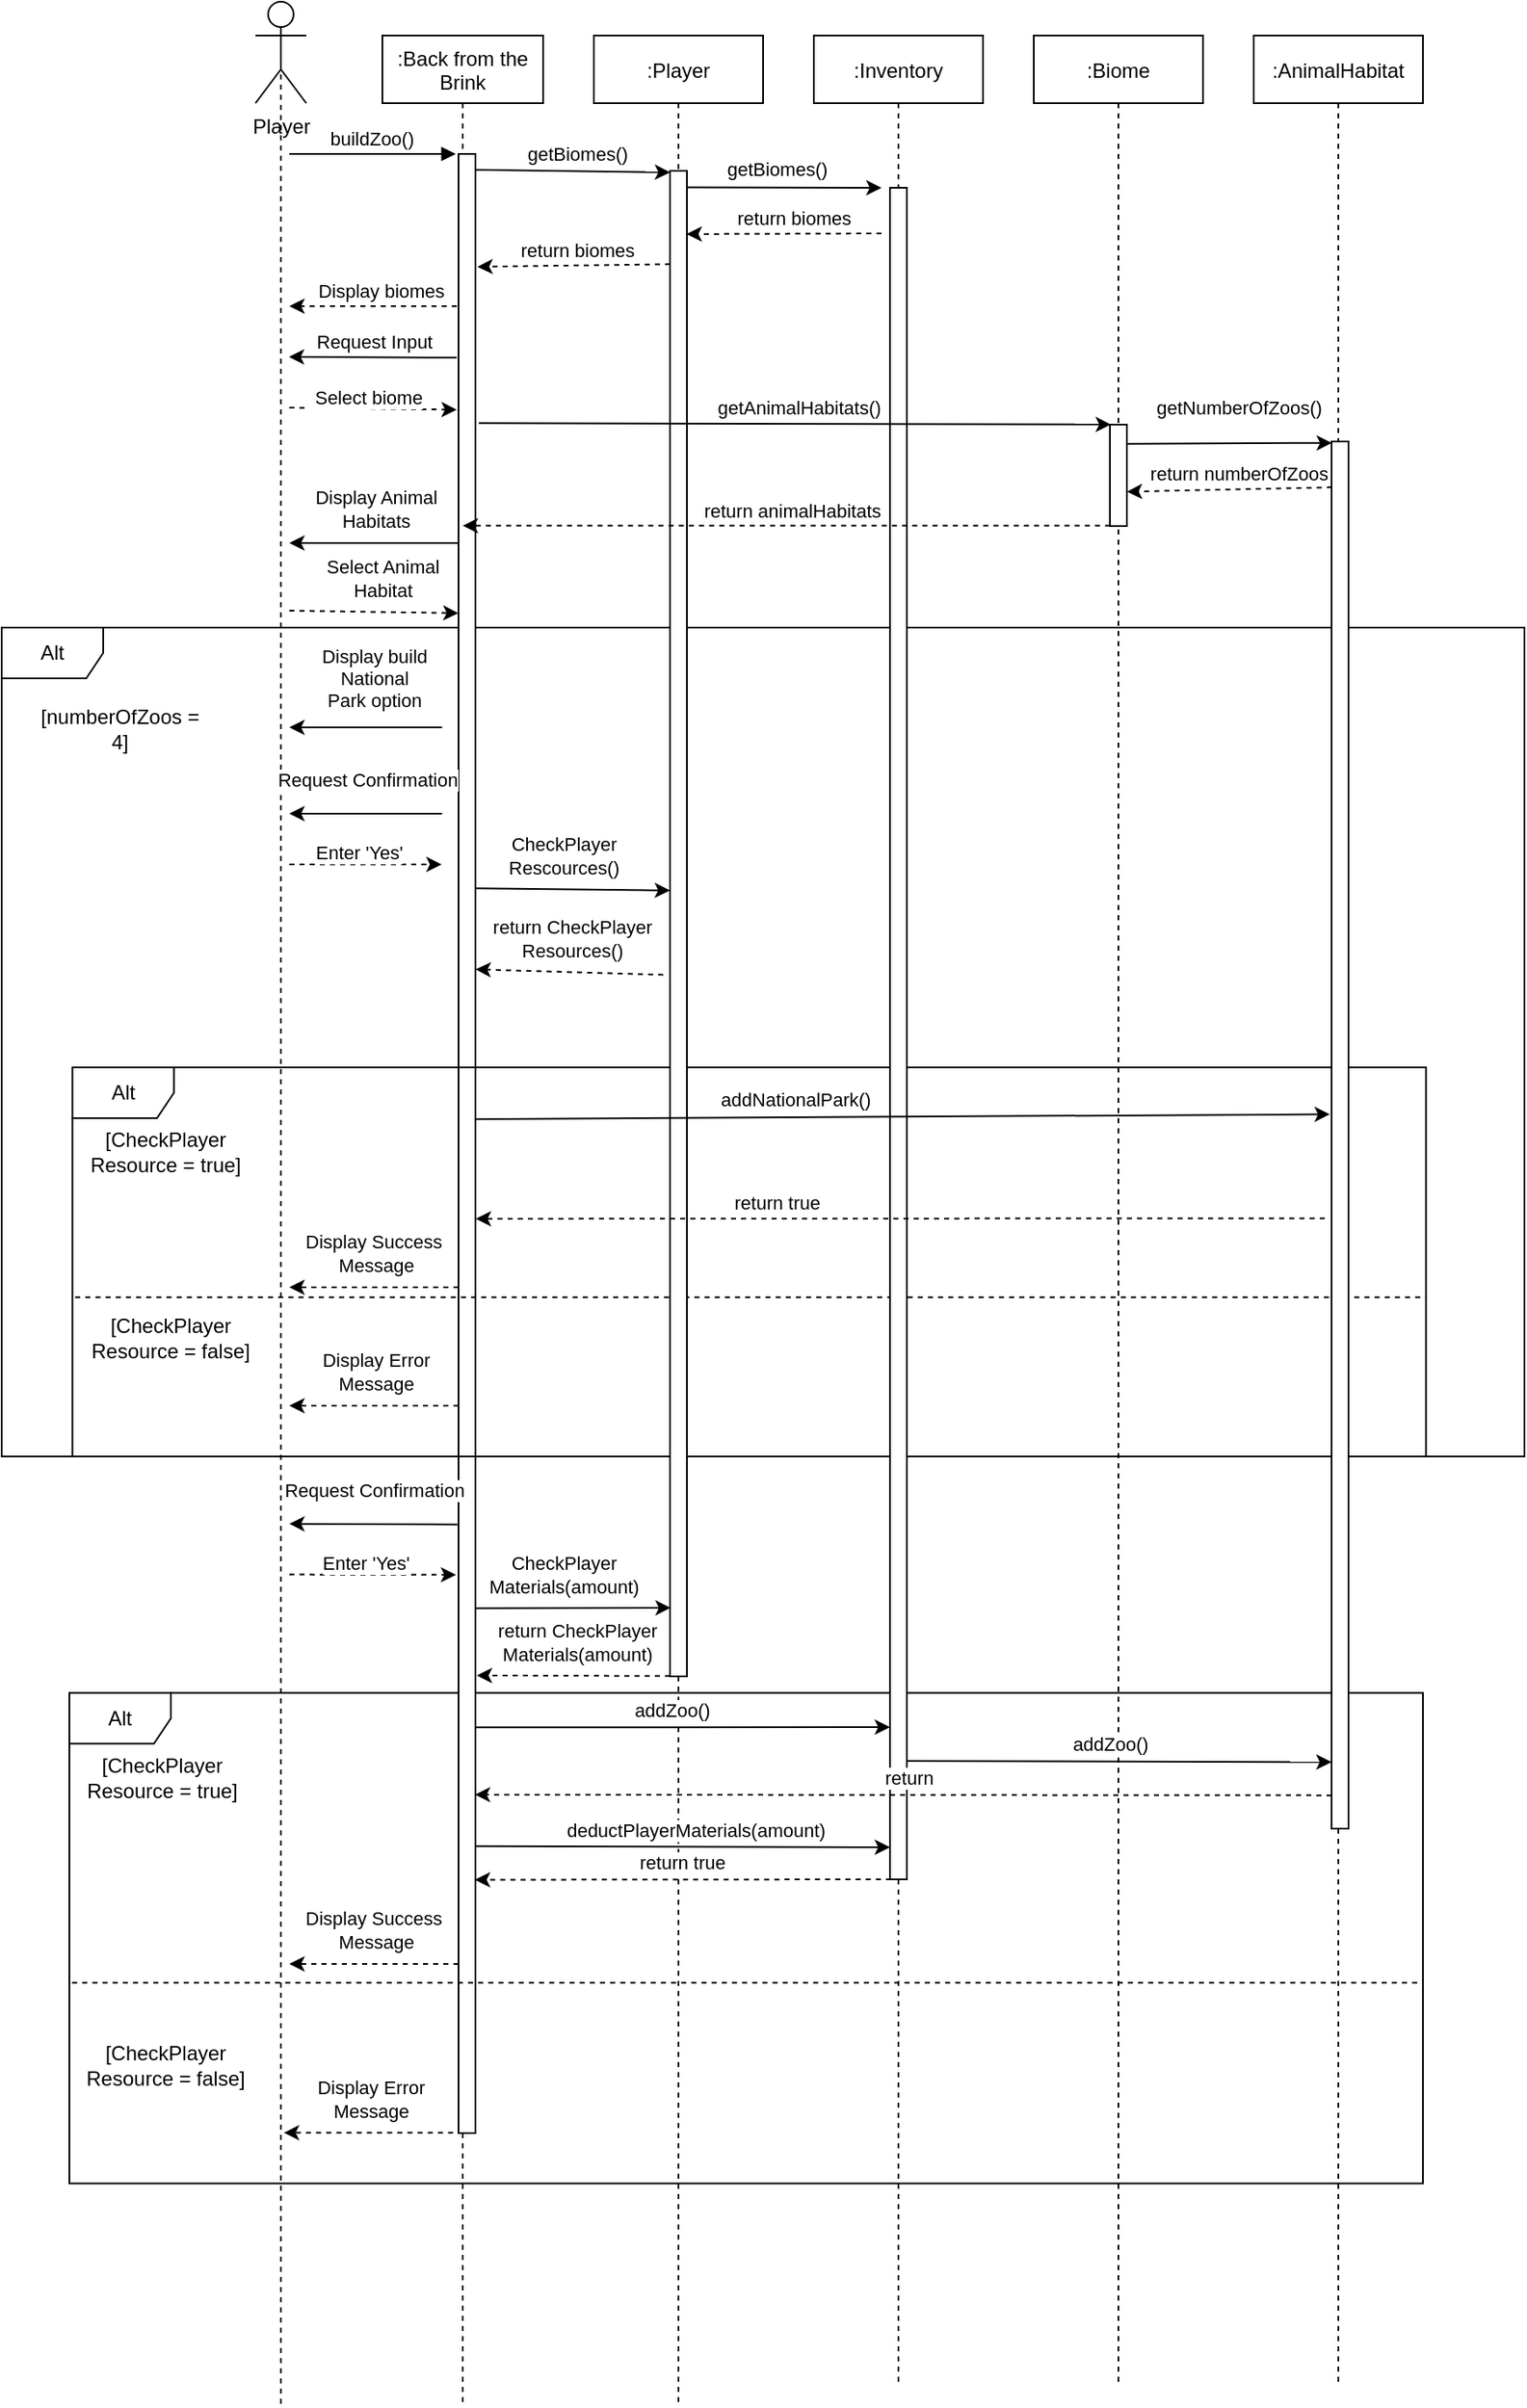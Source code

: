 <mxfile version="13.9.9" type="device"><diagram id="kgpKYQtTHZ0yAKxKKP6v" name="Page-1"><mxGraphModel dx="1147" dy="227" grid="1" gridSize="10" guides="1" tooltips="1" connect="1" arrows="1" fold="1" page="1" pageScale="1" pageWidth="850" pageHeight="1100" math="0" shadow="0"><root><mxCell id="0"/><mxCell id="1" parent="0"/><mxCell id="GCm224N83fhTWt9JQxF--81" value="Alt" style="shape=umlFrame;whiteSpace=wrap;html=1;fillColor=none;" parent="1" vertex="1"><mxGeometry x="-50" y="1069.79" width="800" height="290" as="geometry"/></mxCell><mxCell id="GCm224N83fhTWt9JQxF--8" value="Alt" style="shape=umlFrame;whiteSpace=wrap;html=1;fillColor=none;" parent="1" vertex="1"><mxGeometry x="-90" y="440" width="900" height="490" as="geometry"/></mxCell><mxCell id="6aAlP1yyFKGa0N2FsR2Q-11" value="Player" style="shape=umlActor;verticalLabelPosition=bottom;verticalAlign=top;html=1;outlineConnect=0;" parent="1" vertex="1"><mxGeometry x="60" y="70" width="30" height="60" as="geometry"/></mxCell><mxCell id="6aAlP1yyFKGa0N2FsR2Q-12" value=":Back from the&#10;Brink" style="shape=umlLifeline;perimeter=lifelinePerimeter;container=1;collapsible=0;recursiveResize=0;rounded=0;shadow=0;strokeWidth=1;" parent="1" vertex="1"><mxGeometry x="135" y="90" width="95" height="1400" as="geometry"/></mxCell><mxCell id="6aAlP1yyFKGa0N2FsR2Q-13" value="" style="points=[];perimeter=orthogonalPerimeter;rounded=0;shadow=0;strokeWidth=1;" parent="6aAlP1yyFKGa0N2FsR2Q-12" vertex="1"><mxGeometry x="45" y="70" width="10" height="1170" as="geometry"/></mxCell><mxCell id="6aAlP1yyFKGa0N2FsR2Q-14" value="buildZoo()" style="verticalAlign=bottom;startArrow=none;endArrow=block;startSize=8;shadow=0;strokeWidth=1;entryX=-0.161;entryY=0;entryDx=0;entryDy=0;entryPerimeter=0;startFill=0;" parent="6aAlP1yyFKGa0N2FsR2Q-12" target="6aAlP1yyFKGa0N2FsR2Q-13" edge="1"><mxGeometry relative="1" as="geometry"><mxPoint x="-55" y="70" as="sourcePoint"/><mxPoint x="35" y="70" as="targetPoint"/></mxGeometry></mxCell><mxCell id="GCm224N83fhTWt9JQxF--40" value="Alt" style="shape=umlFrame;whiteSpace=wrap;html=1;fillColor=none;" parent="6aAlP1yyFKGa0N2FsR2Q-12" vertex="1"><mxGeometry x="-183.2" y="610" width="800" height="230" as="geometry"/></mxCell><mxCell id="GCm224N83fhTWt9JQxF--44" value="" style="endArrow=none;dashed=1;html=1;exitX=0.002;exitY=0.591;exitDx=0;exitDy=0;exitPerimeter=0;entryX=1;entryY=0.591;entryDx=0;entryDy=0;entryPerimeter=0;" parent="6aAlP1yyFKGa0N2FsR2Q-12" source="GCm224N83fhTWt9JQxF--40" target="GCm224N83fhTWt9JQxF--40" edge="1"><mxGeometry width="50" height="50" relative="1" as="geometry"><mxPoint x="191.8" y="770" as="sourcePoint"/><mxPoint x="241.8" y="720" as="targetPoint"/></mxGeometry></mxCell><mxCell id="GCm224N83fhTWt9JQxF--49" value="" style="endArrow=classic;html=1;dashed=1;" parent="6aAlP1yyFKGa0N2FsR2Q-12" edge="1"><mxGeometry width="50" height="50" relative="1" as="geometry"><mxPoint x="45" y="810" as="sourcePoint"/><mxPoint x="-55" y="810" as="targetPoint"/></mxGeometry></mxCell><mxCell id="GCm224N83fhTWt9JQxF--50" value="Display Error &lt;br&gt;Message" style="edgeLabel;html=1;align=center;verticalAlign=middle;resizable=0;points=[];" parent="GCm224N83fhTWt9JQxF--49" vertex="1" connectable="0"><mxGeometry x="-0.093" y="-1" relative="1" as="geometry"><mxPoint x="-3.49" y="-19" as="offset"/></mxGeometry></mxCell><mxCell id="GCm224N83fhTWt9JQxF--57" value="" style="endArrow=classic;html=1;dashed=1;" parent="6aAlP1yyFKGa0N2FsR2Q-12" edge="1"><mxGeometry width="50" height="50" relative="1" as="geometry"><mxPoint x="45" y="740" as="sourcePoint"/><mxPoint x="-55" y="740" as="targetPoint"/></mxGeometry></mxCell><mxCell id="GCm224N83fhTWt9JQxF--58" value="Display Success&amp;nbsp;&lt;br&gt;Message" style="edgeLabel;html=1;align=center;verticalAlign=middle;resizable=0;points=[];" parent="GCm224N83fhTWt9JQxF--57" vertex="1" connectable="0"><mxGeometry x="-0.093" y="-1" relative="1" as="geometry"><mxPoint x="-3.49" y="-19" as="offset"/></mxGeometry></mxCell><mxCell id="6aAlP1yyFKGa0N2FsR2Q-20" value=":Player" style="shape=umlLifeline;perimeter=lifelinePerimeter;container=1;collapsible=0;recursiveResize=0;rounded=0;shadow=0;strokeWidth=1;" parent="1" vertex="1"><mxGeometry x="260" y="90" width="100" height="1400" as="geometry"/></mxCell><mxCell id="6aAlP1yyFKGa0N2FsR2Q-21" value="" style="points=[];perimeter=orthogonalPerimeter;rounded=0;shadow=0;strokeWidth=1;" parent="6aAlP1yyFKGa0N2FsR2Q-20" vertex="1"><mxGeometry x="45" y="80" width="10" height="890" as="geometry"/></mxCell><mxCell id="6aAlP1yyFKGa0N2FsR2Q-26" value=":Inventory" style="shape=umlLifeline;perimeter=lifelinePerimeter;container=1;collapsible=0;recursiveResize=0;rounded=0;shadow=0;strokeWidth=1;" parent="1" vertex="1"><mxGeometry x="390" y="90" width="100" height="1390" as="geometry"/></mxCell><mxCell id="6aAlP1yyFKGa0N2FsR2Q-27" value="" style="points=[];perimeter=orthogonalPerimeter;rounded=0;shadow=0;strokeWidth=1;" parent="6aAlP1yyFKGa0N2FsR2Q-26" vertex="1"><mxGeometry x="45" y="90" width="10" height="1000" as="geometry"/></mxCell><mxCell id="6aAlP1yyFKGa0N2FsR2Q-28" value="" style="endArrow=classic;html=1;exitX=0.978;exitY=0.008;exitDx=0;exitDy=0;exitPerimeter=0;entryX=0.006;entryY=0.001;entryDx=0;entryDy=0;entryPerimeter=0;" parent="1" source="6aAlP1yyFKGa0N2FsR2Q-13" target="6aAlP1yyFKGa0N2FsR2Q-21" edge="1"><mxGeometry width="50" height="50" relative="1" as="geometry"><mxPoint x="200" y="171" as="sourcePoint"/><mxPoint x="300" y="171" as="targetPoint"/></mxGeometry></mxCell><mxCell id="6aAlP1yyFKGa0N2FsR2Q-29" value="getBiomes()" style="edgeLabel;html=1;align=center;verticalAlign=middle;resizable=0;points=[];" parent="6aAlP1yyFKGa0N2FsR2Q-28" vertex="1" connectable="0"><mxGeometry x="-0.117" relative="1" as="geometry"><mxPoint x="9.09" y="-10.34" as="offset"/></mxGeometry></mxCell><mxCell id="6aAlP1yyFKGa0N2FsR2Q-30" value="" style="endArrow=classic;html=1;dashed=1;entryX=1.117;entryY=0.057;entryDx=0;entryDy=0;entryPerimeter=0;exitX=0.006;exitY=0.062;exitDx=0;exitDy=0;exitPerimeter=0;" parent="1" source="6aAlP1yyFKGa0N2FsR2Q-21" target="6aAlP1yyFKGa0N2FsR2Q-13" edge="1"><mxGeometry width="50" height="50" relative="1" as="geometry"><mxPoint x="300" y="230" as="sourcePoint"/><mxPoint x="200" y="230" as="targetPoint"/></mxGeometry></mxCell><mxCell id="6aAlP1yyFKGa0N2FsR2Q-31" value="return biomes" style="edgeLabel;html=1;align=center;verticalAlign=middle;resizable=0;points=[];" parent="6aAlP1yyFKGa0N2FsR2Q-30" vertex="1" connectable="0"><mxGeometry x="-0.093" y="-1" relative="1" as="geometry"><mxPoint x="-3.49" y="-8.12" as="offset"/></mxGeometry></mxCell><mxCell id="6aAlP1yyFKGa0N2FsR2Q-32" value="" style="endArrow=classic;html=1;dashed=1;" parent="1" edge="1"><mxGeometry width="50" height="50" relative="1" as="geometry"><mxPoint x="179" y="250" as="sourcePoint"/><mxPoint x="80" y="250" as="targetPoint"/></mxGeometry></mxCell><mxCell id="6aAlP1yyFKGa0N2FsR2Q-33" value="Display biomes" style="edgeLabel;html=1;align=center;verticalAlign=middle;resizable=0;points=[];" parent="6aAlP1yyFKGa0N2FsR2Q-32" vertex="1" connectable="0"><mxGeometry x="-0.093" y="-1" relative="1" as="geometry"><mxPoint y="-8.12" as="offset"/></mxGeometry></mxCell><mxCell id="6aAlP1yyFKGa0N2FsR2Q-35" value="" style="endArrow=none;html=1;dashed=1;entryX=0.5;entryY=0.5;entryDx=0;entryDy=0;entryPerimeter=0;" parent="1" target="6aAlP1yyFKGa0N2FsR2Q-11" edge="1"><mxGeometry width="50" height="50" relative="1" as="geometry"><mxPoint x="75" y="1490" as="sourcePoint"/><mxPoint x="160" y="120" as="targetPoint"/></mxGeometry></mxCell><mxCell id="6aAlP1yyFKGa0N2FsR2Q-36" value="" style="endArrow=classic;html=1;exitX=1.012;exitY=0.011;exitDx=0;exitDy=0;exitPerimeter=0;" parent="1" source="6aAlP1yyFKGa0N2FsR2Q-21" edge="1"><mxGeometry width="50" height="50" relative="1" as="geometry"><mxPoint x="320" y="181" as="sourcePoint"/><mxPoint x="430" y="180" as="targetPoint"/></mxGeometry></mxCell><mxCell id="6aAlP1yyFKGa0N2FsR2Q-37" value="getBiomes()" style="edgeLabel;html=1;align=center;verticalAlign=middle;resizable=0;points=[];" parent="6aAlP1yyFKGa0N2FsR2Q-36" vertex="1" connectable="0"><mxGeometry x="-0.117" relative="1" as="geometry"><mxPoint x="2.18" y="-10.7" as="offset"/></mxGeometry></mxCell><mxCell id="6aAlP1yyFKGa0N2FsR2Q-40" value="" style="endArrow=classic;html=1;dashed=1;entryX=0.98;entryY=0.042;entryDx=0;entryDy=0;entryPerimeter=0;" parent="1" target="6aAlP1yyFKGa0N2FsR2Q-21" edge="1"><mxGeometry width="50" height="50" relative="1" as="geometry"><mxPoint x="430" y="207" as="sourcePoint"/><mxPoint x="320" y="210" as="targetPoint"/></mxGeometry></mxCell><mxCell id="6aAlP1yyFKGa0N2FsR2Q-41" value="return biomes" style="edgeLabel;html=1;align=center;verticalAlign=middle;resizable=0;points=[];" parent="6aAlP1yyFKGa0N2FsR2Q-40" vertex="1" connectable="0"><mxGeometry x="-0.093" y="-1" relative="1" as="geometry"><mxPoint y="-8.12" as="offset"/></mxGeometry></mxCell><mxCell id="6aAlP1yyFKGa0N2FsR2Q-42" value="" style="endArrow=classic;html=1;exitX=0.463;exitY=0.136;exitDx=0;exitDy=0;exitPerimeter=0;" parent="1" source="6aAlP1yyFKGa0N2FsR2Q-12" edge="1"><mxGeometry width="50" height="50" relative="1" as="geometry"><mxPoint x="170" y="280" as="sourcePoint"/><mxPoint x="79.74" y="280" as="targetPoint"/><Array as="points"/></mxGeometry></mxCell><mxCell id="6aAlP1yyFKGa0N2FsR2Q-43" value="Request Input" style="edgeLabel;html=1;align=center;verticalAlign=middle;resizable=0;points=[];" parent="6aAlP1yyFKGa0N2FsR2Q-42" vertex="1" connectable="0"><mxGeometry x="-0.057" y="1" relative="1" as="geometry"><mxPoint x="-2.5" y="-10.23" as="offset"/></mxGeometry></mxCell><mxCell id="6aAlP1yyFKGa0N2FsR2Q-44" value="" style="endArrow=classic;html=1;dashed=1;entryX=0.463;entryY=0.158;entryDx=0;entryDy=0;entryPerimeter=0;" parent="1" target="6aAlP1yyFKGa0N2FsR2Q-12" edge="1"><mxGeometry width="50" height="50" relative="1" as="geometry"><mxPoint x="80" y="310" as="sourcePoint"/><mxPoint x="170" y="310" as="targetPoint"/></mxGeometry></mxCell><mxCell id="6aAlP1yyFKGa0N2FsR2Q-45" value="&amp;nbsp;Select biome" style="edgeLabel;html=1;align=center;verticalAlign=middle;resizable=0;points=[];" parent="6aAlP1yyFKGa0N2FsR2Q-44" vertex="1" connectable="0"><mxGeometry x="-0.093" y="-1" relative="1" as="geometry"><mxPoint y="-8.12" as="offset"/></mxGeometry></mxCell><mxCell id="6aAlP1yyFKGa0N2FsR2Q-47" value=":Biome" style="shape=umlLifeline;perimeter=lifelinePerimeter;container=1;collapsible=0;recursiveResize=0;rounded=0;shadow=0;strokeWidth=1;" parent="1" vertex="1"><mxGeometry x="520" y="90" width="100" height="1390" as="geometry"/></mxCell><mxCell id="6aAlP1yyFKGa0N2FsR2Q-48" value="" style="points=[];perimeter=orthogonalPerimeter;rounded=0;shadow=0;strokeWidth=1;" parent="6aAlP1yyFKGa0N2FsR2Q-47" vertex="1"><mxGeometry x="45" y="230" width="10" height="60" as="geometry"/></mxCell><mxCell id="6aAlP1yyFKGa0N2FsR2Q-49" value=":AnimalHabitat" style="shape=umlLifeline;perimeter=lifelinePerimeter;container=1;collapsible=0;recursiveResize=0;rounded=0;shadow=0;strokeWidth=1;" parent="1" vertex="1"><mxGeometry x="650" y="90" width="100" height="1390" as="geometry"/></mxCell><mxCell id="6aAlP1yyFKGa0N2FsR2Q-50" value="" style="points=[];perimeter=orthogonalPerimeter;rounded=0;shadow=0;strokeWidth=1;" parent="6aAlP1yyFKGa0N2FsR2Q-49" vertex="1"><mxGeometry x="46" y="240" width="10" height="820" as="geometry"/></mxCell><mxCell id="GCm224N83fhTWt9JQxF--1" value="" style="endArrow=classic;html=1;entryX=0.06;entryY=-0.001;entryDx=0;entryDy=0;entryPerimeter=0;exitX=1.2;exitY=0.136;exitDx=0;exitDy=0;exitPerimeter=0;" parent="1" source="6aAlP1yyFKGa0N2FsR2Q-13" target="6aAlP1yyFKGa0N2FsR2Q-48" edge="1"><mxGeometry width="50" height="50" relative="1" as="geometry"><mxPoint x="200" y="319" as="sourcePoint"/><mxPoint x="560" y="320" as="targetPoint"/></mxGeometry></mxCell><mxCell id="GCm224N83fhTWt9JQxF--2" value="getAnimalHabitats()" style="edgeLabel;html=1;align=center;verticalAlign=middle;resizable=0;points=[];" parent="GCm224N83fhTWt9JQxF--1" vertex="1" connectable="0"><mxGeometry x="0.022" y="-1" relative="1" as="geometry"><mxPoint x="-1.79" y="-11.03" as="offset"/></mxGeometry></mxCell><mxCell id="GCm224N83fhTWt9JQxF--9" value="[numberOfZoos = 4]" style="text;html=1;strokeColor=none;fillColor=none;align=center;verticalAlign=middle;whiteSpace=wrap;rounded=0;" parent="1" vertex="1"><mxGeometry x="-70" y="480" width="100" height="40" as="geometry"/></mxCell><mxCell id="GCm224N83fhTWt9JQxF--10" value="getNumberOfZoos()" style="endArrow=classic;html=1;entryX=0.02;entryY=0.001;entryDx=0;entryDy=0;entryPerimeter=0;exitX=1.014;exitY=0.189;exitDx=0;exitDy=0;exitPerimeter=0;" parent="1" source="6aAlP1yyFKGa0N2FsR2Q-48" target="6aAlP1yyFKGa0N2FsR2Q-50" edge="1"><mxGeometry x="0.091" y="21" width="50" height="50" relative="1" as="geometry"><mxPoint x="590" y="331" as="sourcePoint"/><mxPoint x="690" y="331" as="targetPoint"/><mxPoint as="offset"/></mxGeometry></mxCell><mxCell id="GCm224N83fhTWt9JQxF--11" value="" style="endArrow=classic;html=1;dashed=1;exitX=0.02;exitY=0.033;exitDx=0;exitDy=0;exitPerimeter=0;entryX=0.998;entryY=0.661;entryDx=0;entryDy=0;entryPerimeter=0;" parent="1" source="6aAlP1yyFKGa0N2FsR2Q-50" target="6aAlP1yyFKGa0N2FsR2Q-48" edge="1"><mxGeometry width="50" height="50" relative="1" as="geometry"><mxPoint x="690" y="360.12" as="sourcePoint"/><mxPoint x="580" y="359" as="targetPoint"/></mxGeometry></mxCell><mxCell id="GCm224N83fhTWt9JQxF--16" value="return numberOfZoos" style="edgeLabel;html=1;align=center;verticalAlign=middle;resizable=0;points=[];" parent="GCm224N83fhTWt9JQxF--11" vertex="1" connectable="0"><mxGeometry x="-0.26" relative="1" as="geometry"><mxPoint x="-10.8" y="-9" as="offset"/></mxGeometry></mxCell><mxCell id="GCm224N83fhTWt9JQxF--18" value="" style="endArrow=classic;html=1;" parent="1" edge="1"><mxGeometry width="50" height="50" relative="1" as="geometry"><mxPoint x="170.26" y="550" as="sourcePoint"/><mxPoint x="80.0" y="550" as="targetPoint"/><Array as="points"/></mxGeometry></mxCell><mxCell id="GCm224N83fhTWt9JQxF--19" value="Request Confirmation" style="edgeLabel;html=1;align=center;verticalAlign=middle;resizable=0;points=[];" parent="GCm224N83fhTWt9JQxF--18" vertex="1" connectable="0"><mxGeometry x="-0.057" y="1" relative="1" as="geometry"><mxPoint x="-2.5" y="-21" as="offset"/></mxGeometry></mxCell><mxCell id="GCm224N83fhTWt9JQxF--20" value="" style="endArrow=classic;html=1;dashed=1;" parent="1" edge="1"><mxGeometry width="50" height="50" relative="1" as="geometry"><mxPoint x="80" y="580" as="sourcePoint"/><mxPoint x="170" y="580" as="targetPoint"/></mxGeometry></mxCell><mxCell id="GCm224N83fhTWt9JQxF--21" value="Enter 'Yes'" style="edgeLabel;html=1;align=center;verticalAlign=middle;resizable=0;points=[];" parent="GCm224N83fhTWt9JQxF--20" vertex="1" connectable="0"><mxGeometry x="-0.093" y="-1" relative="1" as="geometry"><mxPoint y="-8.12" as="offset"/></mxGeometry></mxCell><mxCell id="GCm224N83fhTWt9JQxF--28" value="" style="endArrow=classic;html=1;" parent="1" source="6aAlP1yyFKGa0N2FsR2Q-13" edge="1"><mxGeometry width="50" height="50" relative="1" as="geometry"><mxPoint x="170.26" y="390" as="sourcePoint"/><mxPoint x="80.0" y="390" as="targetPoint"/><Array as="points"/></mxGeometry></mxCell><mxCell id="GCm224N83fhTWt9JQxF--29" value="Display Animal&lt;br&gt;Habitats" style="edgeLabel;html=1;align=center;verticalAlign=middle;resizable=0;points=[];" parent="GCm224N83fhTWt9JQxF--28" vertex="1" connectable="0"><mxGeometry x="-0.057" y="1" relative="1" as="geometry"><mxPoint x="-2.5" y="-21" as="offset"/></mxGeometry></mxCell><mxCell id="GCm224N83fhTWt9JQxF--30" value="" style="endArrow=classic;html=1;dashed=1;entryX=0;entryY=0.232;entryDx=0;entryDy=0;entryPerimeter=0;" parent="1" target="6aAlP1yyFKGa0N2FsR2Q-13" edge="1"><mxGeometry width="50" height="50" relative="1" as="geometry"><mxPoint x="80" y="430" as="sourcePoint"/><mxPoint x="170" y="430" as="targetPoint"/></mxGeometry></mxCell><mxCell id="GCm224N83fhTWt9JQxF--31" value="Select Animal&lt;br&gt;Habitat" style="edgeLabel;html=1;align=center;verticalAlign=middle;resizable=0;points=[];" parent="GCm224N83fhTWt9JQxF--30" vertex="1" connectable="0"><mxGeometry x="-0.093" y="-1" relative="1" as="geometry"><mxPoint x="9" y="-21" as="offset"/></mxGeometry></mxCell><mxCell id="GCm224N83fhTWt9JQxF--38" value="" style="endArrow=classic;html=1;exitX=0.969;exitY=0.75;exitDx=0;exitDy=0;exitPerimeter=0;entryX=0.042;entryY=0.958;entryDx=0;entryDy=0;entryPerimeter=0;" parent="1" edge="1"><mxGeometry width="50" height="50" relative="1" as="geometry"><mxPoint x="189.69" y="1019.79" as="sourcePoint"/><mxPoint x="305.42" y="1019.47" as="targetPoint"/></mxGeometry></mxCell><mxCell id="GCm224N83fhTWt9JQxF--39" value="CheckPlayer&lt;br&gt;Materials(amount)" style="edgeLabel;html=1;align=center;verticalAlign=middle;resizable=0;points=[];" parent="GCm224N83fhTWt9JQxF--38" vertex="1" connectable="0"><mxGeometry x="-0.093" y="-1" relative="1" as="geometry"><mxPoint y="-21" as="offset"/></mxGeometry></mxCell><mxCell id="GCm224N83fhTWt9JQxF--42" value="" style="endArrow=classic;html=1;" parent="1" edge="1"><mxGeometry width="50" height="50" relative="1" as="geometry"><mxPoint x="170.26" y="499" as="sourcePoint"/><mxPoint x="80" y="499" as="targetPoint"/><Array as="points"/></mxGeometry></mxCell><mxCell id="GCm224N83fhTWt9JQxF--43" value="Display build &lt;br&gt;National&lt;br&gt;Park option" style="edgeLabel;html=1;align=center;verticalAlign=middle;resizable=0;points=[];" parent="GCm224N83fhTWt9JQxF--42" vertex="1" connectable="0"><mxGeometry x="-0.057" y="1" relative="1" as="geometry"><mxPoint x="2.14" y="-30" as="offset"/></mxGeometry></mxCell><mxCell id="GCm224N83fhTWt9JQxF--41" value="[CheckPlayer&lt;br&gt;Resource = true]" style="text;html=1;strokeColor=none;fillColor=none;align=center;verticalAlign=middle;whiteSpace=wrap;rounded=0;" parent="1" vertex="1"><mxGeometry x="-43.2" y="730" width="100" height="40" as="geometry"/></mxCell><mxCell id="GCm224N83fhTWt9JQxF--46" value="" style="endArrow=classic;html=1;dashed=1;exitX=0.001;exitY=1;exitDx=0;exitDy=0;exitPerimeter=0;entryX=1.079;entryY=0.782;entryDx=0;entryDy=0;entryPerimeter=0;" parent="1" edge="1"><mxGeometry width="50" height="50" relative="1" as="geometry"><mxPoint x="305.01" y="1059.79" as="sourcePoint"/><mxPoint x="190.79" y="1059.47" as="targetPoint"/></mxGeometry></mxCell><mxCell id="GCm224N83fhTWt9JQxF--47" value="return CheckPlayer&lt;br&gt;Materials(amount)" style="edgeLabel;html=1;align=center;verticalAlign=middle;resizable=0;points=[];" parent="GCm224N83fhTWt9JQxF--46" vertex="1" connectable="0"><mxGeometry x="-0.093" y="-1" relative="1" as="geometry"><mxPoint x="-3.49" y="-19" as="offset"/></mxGeometry></mxCell><mxCell id="GCm224N83fhTWt9JQxF--45" value="[CheckPlayer&lt;br&gt;Resource = false]" style="text;html=1;strokeColor=none;fillColor=none;align=center;verticalAlign=middle;whiteSpace=wrap;rounded=0;" parent="1" vertex="1"><mxGeometry x="-40" y="840" width="100" height="40" as="geometry"/></mxCell><mxCell id="GCm224N83fhTWt9JQxF--53" value="" style="endArrow=classic;html=1;exitX=-0.061;exitY=0.71;exitDx=0;exitDy=0;exitPerimeter=0;" parent="1" edge="1"><mxGeometry width="50" height="50" relative="1" as="geometry"><mxPoint x="179.39" y="970.19" as="sourcePoint"/><mxPoint x="80" y="969.79" as="targetPoint"/><Array as="points"/></mxGeometry></mxCell><mxCell id="GCm224N83fhTWt9JQxF--54" value="Request Confirmation" style="edgeLabel;html=1;align=center;verticalAlign=middle;resizable=0;points=[];" parent="GCm224N83fhTWt9JQxF--53" vertex="1" connectable="0"><mxGeometry x="-0.057" y="1" relative="1" as="geometry"><mxPoint x="-2.5" y="-21" as="offset"/></mxGeometry></mxCell><mxCell id="GCm224N83fhTWt9JQxF--55" value="" style="endArrow=classic;html=1;dashed=1;entryX=-0.14;entryY=0.734;entryDx=0;entryDy=0;entryPerimeter=0;" parent="1" edge="1"><mxGeometry width="50" height="50" relative="1" as="geometry"><mxPoint x="80" y="999.79" as="sourcePoint"/><mxPoint x="178.6" y="999.95" as="targetPoint"/></mxGeometry></mxCell><mxCell id="GCm224N83fhTWt9JQxF--56" value="Enter 'Yes'" style="edgeLabel;html=1;align=center;verticalAlign=middle;resizable=0;points=[];" parent="GCm224N83fhTWt9JQxF--55" vertex="1" connectable="0"><mxGeometry x="-0.093" y="-1" relative="1" as="geometry"><mxPoint y="-8.12" as="offset"/></mxGeometry></mxCell><mxCell id="GCm224N83fhTWt9JQxF--61" value="" style="endArrow=classic;html=1;dashed=1;" parent="1" edge="1"><mxGeometry width="50" height="50" relative="1" as="geometry"><mxPoint x="180" y="1230" as="sourcePoint"/><mxPoint x="80" y="1230" as="targetPoint"/></mxGeometry></mxCell><mxCell id="GCm224N83fhTWt9JQxF--62" value="Display Success&amp;nbsp;&lt;br&gt;Message" style="edgeLabel;html=1;align=center;verticalAlign=middle;resizable=0;points=[];" parent="GCm224N83fhTWt9JQxF--61" vertex="1" connectable="0"><mxGeometry x="-0.093" y="-1" relative="1" as="geometry"><mxPoint x="-3.49" y="-19" as="offset"/></mxGeometry></mxCell><mxCell id="GCm224N83fhTWt9JQxF--65" value="" style="endArrow=classic;html=1;dashed=1;exitX=0.014;exitY=0.996;exitDx=0;exitDy=0;exitPerimeter=0;" parent="1" source="6aAlP1yyFKGa0N2FsR2Q-48" target="6aAlP1yyFKGa0N2FsR2Q-12" edge="1"><mxGeometry width="50" height="50" relative="1" as="geometry"><mxPoint x="560" y="378" as="sourcePoint"/><mxPoint x="200" y="379" as="targetPoint"/></mxGeometry></mxCell><mxCell id="GCm224N83fhTWt9JQxF--66" value="return animalHabitats" style="edgeLabel;html=1;align=center;verticalAlign=middle;resizable=0;points=[];" parent="GCm224N83fhTWt9JQxF--65" vertex="1" connectable="0"><mxGeometry x="-0.26" relative="1" as="geometry"><mxPoint x="-47.06" y="-9" as="offset"/></mxGeometry></mxCell><mxCell id="GCm224N83fhTWt9JQxF--68" value="" style="endArrow=classic;html=1;exitX=0.953;exitY=0.371;exitDx=0;exitDy=0;exitPerimeter=0;entryX=0;entryY=0.478;entryDx=0;entryDy=0;entryPerimeter=0;" parent="1" source="6aAlP1yyFKGa0N2FsR2Q-13" target="6aAlP1yyFKGa0N2FsR2Q-21" edge="1"><mxGeometry width="50" height="50" relative="1" as="geometry"><mxPoint x="200" y="620.0" as="sourcePoint"/><mxPoint x="290" y="620.0" as="targetPoint"/></mxGeometry></mxCell><mxCell id="GCm224N83fhTWt9JQxF--69" value="CheckPlayer&lt;br&gt;Rescources()" style="edgeLabel;html=1;align=center;verticalAlign=middle;resizable=0;points=[];" parent="GCm224N83fhTWt9JQxF--68" vertex="1" connectable="0"><mxGeometry x="-0.093" y="-1" relative="1" as="geometry"><mxPoint y="-21" as="offset"/></mxGeometry></mxCell><mxCell id="GCm224N83fhTWt9JQxF--70" value="" style="endArrow=classic;html=1;dashed=1;exitX=-0.4;exitY=0.534;exitDx=0;exitDy=0;exitPerimeter=0;entryX=1.003;entryY=0.412;entryDx=0;entryDy=0;entryPerimeter=0;" parent="1" source="6aAlP1yyFKGa0N2FsR2Q-21" target="6aAlP1yyFKGa0N2FsR2Q-13" edge="1"><mxGeometry width="50" height="50" relative="1" as="geometry"><mxPoint x="300" y="670.0" as="sourcePoint"/><mxPoint x="200" y="670.0" as="targetPoint"/></mxGeometry></mxCell><mxCell id="GCm224N83fhTWt9JQxF--71" value="return CheckPlayer&lt;br&gt;Resources()" style="edgeLabel;html=1;align=center;verticalAlign=middle;resizable=0;points=[];" parent="GCm224N83fhTWt9JQxF--70" vertex="1" connectable="0"><mxGeometry x="-0.093" y="-1" relative="1" as="geometry"><mxPoint x="-3.49" y="-19" as="offset"/></mxGeometry></mxCell><mxCell id="GCm224N83fhTWt9JQxF--82" value="" style="endArrow=none;dashed=1;html=1;exitX=0.002;exitY=0.591;exitDx=0;exitDy=0;exitPerimeter=0;entryX=1;entryY=0.591;entryDx=0;entryDy=0;entryPerimeter=0;" parent="1" source="GCm224N83fhTWt9JQxF--81" target="GCm224N83fhTWt9JQxF--81" edge="1"><mxGeometry width="50" height="50" relative="1" as="geometry"><mxPoint x="190" y="1139.79" as="sourcePoint"/><mxPoint x="240" y="1089.79" as="targetPoint"/></mxGeometry></mxCell><mxCell id="GCm224N83fhTWt9JQxF--83" value="" style="endArrow=classic;html=1;dashed=1;" parent="1" edge="1"><mxGeometry width="50" height="50" relative="1" as="geometry"><mxPoint x="176.8" y="1329.79" as="sourcePoint"/><mxPoint x="76.8" y="1329.79" as="targetPoint"/></mxGeometry></mxCell><mxCell id="GCm224N83fhTWt9JQxF--84" value="Display Error &lt;br&gt;Message" style="edgeLabel;html=1;align=center;verticalAlign=middle;resizable=0;points=[];" parent="GCm224N83fhTWt9JQxF--83" vertex="1" connectable="0"><mxGeometry x="-0.093" y="-1" relative="1" as="geometry"><mxPoint x="-3.49" y="-19" as="offset"/></mxGeometry></mxCell><mxCell id="GCm224N83fhTWt9JQxF--87" value="[CheckPlayer&lt;br&gt;Resource = true]" style="text;html=1;strokeColor=none;fillColor=none;align=center;verticalAlign=middle;whiteSpace=wrap;rounded=0;" parent="1" vertex="1"><mxGeometry x="-45" y="1099.79" width="100" height="40" as="geometry"/></mxCell><mxCell id="GCm224N83fhTWt9JQxF--88" value="[CheckPlayer&lt;br&gt;Resource = false]" style="text;html=1;strokeColor=none;fillColor=none;align=center;verticalAlign=middle;whiteSpace=wrap;rounded=0;" parent="1" vertex="1"><mxGeometry x="-43.2" y="1269.79" width="100" height="40" as="geometry"/></mxCell><mxCell id="GCm224N83fhTWt9JQxF--51" value="" style="endArrow=classic;html=1;entryX=-0.1;entryY=0.485;entryDx=0;entryDy=0;entryPerimeter=0;exitX=0.298;exitY=0.133;exitDx=0;exitDy=0;exitPerimeter=0;" parent="1" source="GCm224N83fhTWt9JQxF--40" target="6aAlP1yyFKGa0N2FsR2Q-50" edge="1"><mxGeometry width="50" height="50" relative="1" as="geometry"><mxPoint x="200" y="730" as="sourcePoint"/><mxPoint x="690" y="731" as="targetPoint"/></mxGeometry></mxCell><mxCell id="GCm224N83fhTWt9JQxF--89" value="addNationalPark()" style="edgeLabel;html=1;align=center;verticalAlign=middle;resizable=0;points=[];" parent="GCm224N83fhTWt9JQxF--51" vertex="1" connectable="0"><mxGeometry x="0.2" relative="1" as="geometry"><mxPoint x="-114" y="-10.6" as="offset"/></mxGeometry></mxCell><mxCell id="GCm224N83fhTWt9JQxF--98" value="" style="endArrow=classic;html=1;exitX=1;exitY=0.795;exitDx=0;exitDy=0;exitPerimeter=0;entryX=0;entryY=0.91;entryDx=0;entryDy=0;entryPerimeter=0;" parent="1" target="6aAlP1yyFKGa0N2FsR2Q-27" edge="1" source="6aAlP1yyFKGa0N2FsR2Q-13"><mxGeometry width="50" height="50" relative="1" as="geometry"><mxPoint x="196" y="1090" as="sourcePoint"/><mxPoint x="430" y="1090" as="targetPoint"/></mxGeometry></mxCell><mxCell id="GCm224N83fhTWt9JQxF--99" value="addZoo()" style="edgeLabel;html=1;align=center;verticalAlign=middle;resizable=0;points=[];" parent="GCm224N83fhTWt9JQxF--98" vertex="1" connectable="0"><mxGeometry x="0.2" relative="1" as="geometry"><mxPoint x="-31" y="-10.6" as="offset"/></mxGeometry></mxCell><mxCell id="GCm224N83fhTWt9JQxF--96" value="" style="endArrow=classic;html=1;dashed=1;entryX=0.298;entryY=0.389;entryDx=0;entryDy=0;entryPerimeter=0;exitX=-0.4;exitY=0.56;exitDx=0;exitDy=0;exitPerimeter=0;" parent="1" source="6aAlP1yyFKGa0N2FsR2Q-50" target="GCm224N83fhTWt9JQxF--40" edge="1"><mxGeometry width="50" height="50" relative="1" as="geometry"><mxPoint x="690.0" y="789.5" as="sourcePoint"/><mxPoint x="330" y="789.56" as="targetPoint"/></mxGeometry></mxCell><mxCell id="GCm224N83fhTWt9JQxF--97" value="return true" style="edgeLabel;html=1;align=center;verticalAlign=middle;resizable=0;points=[];" parent="GCm224N83fhTWt9JQxF--96" vertex="1" connectable="0"><mxGeometry x="-0.26" relative="1" as="geometry"><mxPoint x="-138.82" y="-9.49" as="offset"/></mxGeometry></mxCell><mxCell id="gLQJNOSxlZaj5qdyh1uv-4" value="" style="endArrow=classic;html=1;dashed=1;entryX=0.967;entryY=0.829;entryDx=0;entryDy=0;entryPerimeter=0;exitX=0;exitY=0.976;exitDx=0;exitDy=0;exitPerimeter=0;" edge="1" parent="1" source="6aAlP1yyFKGa0N2FsR2Q-50" target="6aAlP1yyFKGa0N2FsR2Q-13"><mxGeometry width="50" height="50" relative="1" as="geometry"><mxPoint x="682.55" y="1130.21" as="sourcePoint"/><mxPoint x="197.45" y="1130" as="targetPoint"/></mxGeometry></mxCell><mxCell id="gLQJNOSxlZaj5qdyh1uv-5" value="return" style="edgeLabel;html=1;align=center;verticalAlign=middle;resizable=0;points=[];" vertex="1" connectable="0" parent="gLQJNOSxlZaj5qdyh1uv-4"><mxGeometry x="-0.26" relative="1" as="geometry"><mxPoint x="-63.12" y="-10.34" as="offset"/></mxGeometry></mxCell><mxCell id="gLQJNOSxlZaj5qdyh1uv-6" value="" style="endArrow=classic;html=1;exitX=1.033;exitY=0.855;exitDx=0;exitDy=0;exitPerimeter=0;entryX=0;entryY=0.981;entryDx=0;entryDy=0;entryPerimeter=0;" edge="1" parent="1" source="6aAlP1yyFKGa0N2FsR2Q-13" target="6aAlP1yyFKGa0N2FsR2Q-27"><mxGeometry width="50" height="50" relative="1" as="geometry"><mxPoint x="194.85" y="1160.11" as="sourcePoint"/><mxPoint x="425.16" y="1160" as="targetPoint"/></mxGeometry></mxCell><mxCell id="gLQJNOSxlZaj5qdyh1uv-8" value="deductPlayerMaterials(amount)" style="edgeLabel;html=1;align=center;verticalAlign=middle;resizable=0;points=[];" vertex="1" connectable="0" parent="gLQJNOSxlZaj5qdyh1uv-6"><mxGeometry x="0.213" y="1" relative="1" as="geometry"><mxPoint x="-19.21" y="-9.04" as="offset"/></mxGeometry></mxCell><mxCell id="gLQJNOSxlZaj5qdyh1uv-9" value="" style="endArrow=classic;html=1;dashed=1;entryX=0.967;entryY=0.872;entryDx=0;entryDy=0;entryPerimeter=0;exitX=0.067;exitY=1;exitDx=0;exitDy=0;exitPerimeter=0;" edge="1" parent="1" source="6aAlP1yyFKGa0N2FsR2Q-27" target="6aAlP1yyFKGa0N2FsR2Q-13"><mxGeometry width="50" height="50" relative="1" as="geometry"><mxPoint x="421.27" y="1180" as="sourcePoint"/><mxPoint x="198.72" y="1180" as="targetPoint"/></mxGeometry></mxCell><mxCell id="gLQJNOSxlZaj5qdyh1uv-10" value="return true" style="edgeLabel;html=1;align=center;verticalAlign=middle;resizable=0;points=[];" vertex="1" connectable="0" parent="gLQJNOSxlZaj5qdyh1uv-9"><mxGeometry x="-0.26" relative="1" as="geometry"><mxPoint x="-32.6" y="-10" as="offset"/></mxGeometry></mxCell><mxCell id="gLQJNOSxlZaj5qdyh1uv-11" value="" style="endArrow=classic;html=1;exitX=1;exitY=0.93;exitDx=0;exitDy=0;exitPerimeter=0;entryX=0;entryY=0.952;entryDx=0;entryDy=0;entryPerimeter=0;" edge="1" parent="1" source="6aAlP1yyFKGa0N2FsR2Q-27" target="6aAlP1yyFKGa0N2FsR2Q-50"><mxGeometry width="50" height="50" relative="1" as="geometry"><mxPoint x="453" y="1110" as="sourcePoint"/><mxPoint x="687" y="1110" as="targetPoint"/></mxGeometry></mxCell><mxCell id="gLQJNOSxlZaj5qdyh1uv-12" value="addZoo()" style="edgeLabel;html=1;align=center;verticalAlign=middle;resizable=0;points=[];" vertex="1" connectable="0" parent="gLQJNOSxlZaj5qdyh1uv-11"><mxGeometry x="0.2" relative="1" as="geometry"><mxPoint x="-31" y="-10.6" as="offset"/></mxGeometry></mxCell></root></mxGraphModel></diagram></mxfile>